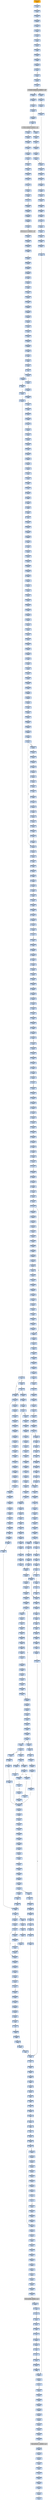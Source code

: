 strict digraph G {
	graph [bgcolor=transparent,
		name=G
	];
	node [color=lightsteelblue,
		fillcolor=lightsteelblue,
		shape=rectangle,
		style=filled
	];
	"0x00423f86"	[label="0x00423f86
addl"];
	"0x00423f89"	[label="0x00423f89
ret"];
	"0x00423f86" -> "0x00423f89"	[color="#000000"];
	"0x00423a11"	[label="0x00423a11
shrl"];
	"0x00423a14"	[label="0x00423a14
xorl"];
	"0x00423a11" -> "0x00423a14"	[color="#000000"];
	"0x004232f0"	[label="0x004232f0
popl"];
	"0x004232f1"	[label="0x004232f1
jne"];
	"0x004232f0" -> "0x004232f1"	[color="#000000"];
	"0x00423a20"	[label="0x00423a20
jae"];
	"0x00423a22"	[label="0x00423a22
cmpl"];
	"0x00423a20" -> "0x00423a22"	[color="#000000",
		label=F];
	"0x00423a2c"	[label="0x00423a2c
cmpl"];
	"0x00423a20" -> "0x00423a2c"	[color="#000000",
		label=T];
	"0x00423efa"	[label="0x00423efa
jae"];
	"0x00423efc"	[label="0x00423efc
movl"];
	"0x00423efa" -> "0x00423efc"	[color="#000000",
		label=F];
	"0x00423f16"	[label="0x00423f16
movl"];
	"0x00423efa" -> "0x00423f16"	[color="#000000",
		label=T];
	"0x004237a5"	[label="0x004237a5
movl"];
	"0x004237a7"	[label="0x004237a7
pushl"];
	"0x004237a5" -> "0x004237a7"	[color="#000000"];
	"0x004230eb"	[label="0x004230eb
addl"];
	"0x004230f1"	[label="0x004230f1
pushl"];
	"0x004230eb" -> "0x004230f1"	[color="#000000"];
	"0x00423845"	[label="0x00423845
movl"];
	"0x0042384b"	[label="0x0042384b
xorl"];
	"0x00423845" -> "0x0042384b"	[color="#000000"];
	"0x00423afe"	[label="0x00423afe
popl"];
	"0x00423aff"	[label="0x00423aff
ret"];
	"0x00423afe" -> "0x00423aff"	[color="#000000"];
	"0x00423b14"	[label="0x00423b14
movl"];
	"0x00423b1b"	[label="0x00423b1b
movl"];
	"0x00423b14" -> "0x00423b1b"	[color="#000000"];
	"0x00423ceb"	[label="0x00423ceb
addl"];
	"0x00423cf1"	[label="0x00423cf1
ret"];
	"0x00423ceb" -> "0x00423cf1"	[color="#000000"];
	"0x00423cf2"	[label="0x00423cf2
call"];
	"0x00423cf8"	[label="0x00423cf8
popl"];
	"0x00423cf2" -> "0x00423cf8"	[color="#000000"];
	"0x00423f7a"	[label="0x00423f7a
movl"];
	"0x00423f7e"	[label="0x00423f7e
movl"];
	"0x00423f7a" -> "0x00423f7e"	[color="#000000"];
	"0x00423a95"	[label="0x00423a95
pushl"];
	"0x00423a96"	[label="0x00423a96
call"];
	"0x00423a95" -> "0x00423a96"	[color="#000000"];
	"0x00423b6e"	[label="0x00423b6e
leal"];
	"0x00423b71"	[label="0x00423b71
pushl"];
	"0x00423b6e" -> "0x00423b71"	[color="#000000"];
	"0x004239a3"	[label="0x004239a3
popl"];
	"0x004239a4"	[label="0x004239a4
movb"];
	"0x004239a3" -> "0x004239a4"	[color="#000000"];
	"0x00423ce3"	[label="0x00423ce3
repz"];
	"0x00423ce5"	[label="0x00423ce5
popl"];
	"0x00423ce3" -> "0x00423ce5"	[color="#000000"];
	"0x0042304f"	[label="0x0042304f
call"];
	GETPROCADDRESS_KERNEL32_DLL	[color=lightgrey,
		fillcolor=lightgrey,
		label="GETPROCADDRESS_KERNEL32_DLL
GETPROCADDRESS-KERNEL32-DLL"];
	"0x0042304f" -> GETPROCADDRESS_KERNEL32_DLL	[color="#000000"];
	"0x00423af8"	[label="0x00423af8
popl"];
	"0x00423af9"	[label="0x00423af9
addl"];
	"0x00423af8" -> "0x00423af9"	[color="#000000"];
	"0x00423108"	[label="0x00423108
incb"];
	"0x0042310e"	[label="0x0042310e
pushl"];
	"0x00423108" -> "0x0042310e"	[color="#000000"];
	"0x00423d36"	[label="0x00423d36
movb"];
	"0x00423d38"	[label="0x00423d38
movl"];
	"0x00423d36" -> "0x00423d38"	[color="#000000"];
	"0x00423a77"	[label="0x00423a77
movl"];
	"0x00423a7d"	[label="0x00423a7d
popl"];
	"0x00423a77" -> "0x00423a7d"	[color="#000000"];
	"0x00423029"	[label="0x00423029
movl"];
	"0x0042302f"	[label="0x0042302f
jne"];
	"0x00423029" -> "0x0042302f"	[color="#000000"];
	"0x00423ab9"	[label="0x00423ab9
leal"];
	"0x00423abc"	[label="0x00423abc
pushl"];
	"0x00423ab9" -> "0x00423abc"	[color="#000000"];
	"0x00423900"	[label="0x00423900
movl"];
	"0x00423904"	[label="0x00423904
shll"];
	"0x00423900" -> "0x00423904"	[color="#000000"];
	"0x00423911"	[label="0x00423911
movl"];
	"0x00423915"	[label="0x00423915
andl"];
	"0x00423911" -> "0x00423915"	[color="#000000"];
	"0x00423b0c"	[label="0x00423b0c
pushl"];
	"0x00423b0d"	[label="0x00423b0d
movl"];
	"0x00423b0c" -> "0x00423b0d"	[color="#000000"];
	"0x00423bc3"	[label="0x00423bc3
xorl"];
	"0x00423bc5"	[label="0x00423bc5
movl"];
	"0x00423bc3" -> "0x00423bc5"	[color="#000000"];
	"0x00423ead"	[label="0x00423ead
incl"];
	"0x00423eae"	[label="0x00423eae
movb"];
	"0x00423ead" -> "0x00423eae"	[color="#000000"];
	"0x004236f0"	[label="0x004236f0
call"];
	"0x00423b02"	[label="0x00423b02
movl"];
	"0x004236f0" -> "0x00423b02"	[color="#000000"];
	"0x0042387e"	[label="0x0042387e
movl"];
	"0x00423882"	[label="0x00423882
movl"];
	"0x0042387e" -> "0x00423882"	[color="#000000"];
	"0x00423153"	[label="0x00423153
popl"];
	"0x00423154"	[label="0x00423154
popl"];
	"0x00423153" -> "0x00423154"	[color="#000000"];
	"0x0042383f"	[label="0x0042383f
pushl"];
	"0x00423840"	[label="0x00423840
movl"];
	"0x0042383f" -> "0x00423840"	[color="#000000"];
	"0x004230fa"	[label="0x004230fa
pushl"];
	"0x004230fb"	[label="0x004230fb
pushl"];
	"0x004230fa" -> "0x004230fb"	[color="#000000"];
	"0x00423ac2"	[label="0x00423ac2
call"];
	"0x0042380f"	[label="0x0042380f
movl"];
	"0x00423ac2" -> "0x0042380f"	[color="#000000"];
	"0x00423e8a"	[label="0x00423e8a
leal"];
	"0x00423e90"	[label="0x00423e90
call"];
	"0x00423e8a" -> "0x00423e90"	[color="#000000"];
	"0x004239c2"	[label="0x004239c2
incl"];
	"0x004239c3"	[label="0x004239c3
movb"];
	"0x004239c2" -> "0x004239c3"	[color="#000000"];
	"0x00423172"	[label="0x00423172
repz"];
	"0x00423174"	[label="0x00423174
movl"];
	"0x00423172" -> "0x00423174"	[color="#000000"];
	"0x004239a2"	[label="0x004239a2
popl"];
	"0x004239a2" -> "0x004239a3"	[color="#000000"];
	"0x004239b2"	[label="0x004239b2
pushl"];
	"0x004239b3"	[label="0x004239b3
movl"];
	"0x004239b2" -> "0x004239b3"	[color="#000000"];
	"0x004236c8"	[label="0x004236c8
movl"];
	"0x004236cc"	[label="0x004236cc
subl"];
	"0x004236c8" -> "0x004236cc"	[color="#000000"];
	"0x00423a8b"	[label="0x00423a8b
xorl"];
	"0x00423a8d"	[label="0x00423a8d
leal"];
	"0x00423a8b" -> "0x00423a8d"	[color="#000000"];
	"0x004238c9"	[label="0x004238c9
cmpl"];
	"0x004238cc"	[label="0x004238cc
movl"];
	"0x004238c9" -> "0x004238cc"	[color="#000000"];
	"0x00423b59"	[label="0x00423b59
stosb"];
	"0x00423b5a"	[label="0x00423b5a
call"];
	"0x00423b59" -> "0x00423b5a"	[color="#000000"];
	"0x00423ea2"	[label="0x00423ea2
movl"];
	"0x00423ea5"	[label="0x00423ea5
movl"];
	"0x00423ea2" -> "0x00423ea5"	[color="#000000"];
	"0x0042392e"	[label="0x0042392e
cmpl"];
	"0x00423931"	[label="0x00423931
movl"];
	"0x0042392e" -> "0x00423931"	[color="#000000"];
	"0x00423a7e"	[label="0x00423a7e
popl"];
	"0x00423a7f"	[label="0x00423a7f
movl"];
	"0x00423a7e" -> "0x00423a7f"	[color="#000000"];
	"0x00423a07"	[label="0x00423a07
jae"];
	"0x00423a09"	[label="0x00423a09
movl"];
	"0x00423a07" -> "0x00423a09"	[color="#000000",
		label=F];
	"0x00423a1d"	[label="0x00423a1d
cmpl"];
	"0x00423a07" -> "0x00423a1d"	[color="#000000",
		label=T];
	"0x00423862"	[label="0x00423862
jbe"];
	"0x00423864"	[label="0x00423864
xorl"];
	"0x00423862" -> "0x00423864"	[color="#000000",
		label=F];
	"0x00423d3a"	[label="0x00423d3a
incl"];
	"0x00423d38" -> "0x00423d3a"	[color="#000000"];
	"0x004238d8"	[label="0x004238d8
movl"];
	"0x004238dc"	[label="0x004238dc
movl"];
	"0x004238d8" -> "0x004238dc"	[color="#000000"];
	"0x00423cff"	[label="0x00423cff
ret"];
	"0x00423a9b"	[label="0x00423a9b
movb"];
	"0x00423cff" -> "0x00423a9b"	[color="#000000"];
	"0x00423e18"	[label="0x00423e18
movb"];
	"0x00423cff" -> "0x00423e18"	[color="#000000"];
	"0x00423ef5"	[label="0x00423ef5
addl"];
	"0x00423ef7"	[label="0x00423ef7
cmpl"];
	"0x00423ef5" -> "0x00423ef7"	[color="#000000"];
	"0x00423ce6"	[label="0x00423ce6
popl"];
	"0x00423ce7"	[label="0x00423ce7
popl"];
	"0x00423ce6" -> "0x00423ce7"	[color="#000000"];
	"0x00423a16"	[label="0x00423a16
movb"];
	"0x00423a14" -> "0x00423a16"	[color="#000000"];
	"0x0042304e"	[label="0x0042304e
pushl"];
	"0x0042304e" -> "0x0042304f"	[color="#000000"];
	"0x004238ab"	[label="0x004238ab
addl"];
	"0x004238ad"	[label="0x004238ad
cmpl"];
	"0x004238ab" -> "0x004238ad"	[color="#000000"];
	"0x00423264"	[label="0x00423264
movl"];
	"0x00423269"	[label="0x00423269
movl"];
	"0x00423264" -> "0x00423269"	[color="#000000"];
	"0x00423aaf"	[label="0x00423aaf
incl"];
	"0x00423ab0"	[label="0x00423ab0
cmpl"];
	"0x00423aaf" -> "0x00423ab0"	[color="#000000"];
	"0x00423f57"	[label="0x00423f57
movl"];
	"0x00423f5b"	[label="0x00423f5b
addl"];
	"0x00423f57" -> "0x00423f5b"	[color="#000000"];
	"0x00423935"	[label="0x00423935
movl"];
	"0x00423931" -> "0x00423935"	[color="#000000"];
	"0x00423f70"	[label="0x00423f70
cmpl"];
	"0x00423f74"	[label="0x00423f74
jb"];
	"0x00423f70" -> "0x00423f74"	[color="#000000"];
	"0x00423a7d" -> "0x00423a7e"	[color="#000000"];
	"0x00423a4e"	[label="0x00423a4e
jmp"];
	"0x00423a58"	[label="0x00423a58
movl"];
	"0x00423a4e" -> "0x00423a58"	[color="#000000"];
	"0x0042398b"	[label="0x0042398b
movl"];
	"0x0042398f"	[label="0x0042398f
leal"];
	"0x0042398b" -> "0x0042398f"	[color="#000000"];
	"0x00423e9c"	[label="0x00423e9c
cmpl"];
	"0x00423ea0"	[label="0x00423ea0
jb"];
	"0x00423e9c" -> "0x00423ea0"	[color="#000000"];
	"0x00423249"	[label="0x00423249
movl"];
	"0x0042324f"	[label="0x0042324f
orl"];
	"0x00423249" -> "0x0042324f"	[color="#000000"];
	"0x00423292"	[label="0x00423292
movl"];
	"0x00423298"	[label="0x00423298
movl"];
	"0x00423292" -> "0x00423298"	[color="#000000"];
	"0x0042388e"	[label="0x0042388e
movl"];
	"0x00423892"	[label="0x00423892
movl"];
	"0x0042388e" -> "0x00423892"	[color="#000000"];
	"0x00423001"	[color=lightgrey,
		fillcolor=orange,
		label="0x00423001
pusha"];
	"0x00423002"	[label="0x00423002
call"];
	"0x00423001" -> "0x00423002"	[color="#000000"];
	"0x004237d9"	[label="0x004237d9
addl"];
	"0x004237db"	[label="0x004237db
movl"];
	"0x004237d9" -> "0x004237db"	[color="#000000"];
	"0x004231c8"	[label="0x004231c8
je"];
	"0x00423243"	[label="0x00423243
movl"];
	"0x004231c8" -> "0x00423243"	[color="#000000",
		label=T];
	"0x00423aa8"	[label="0x00423aa8
addl"];
	"0x00423aab"	[label="0x00423aab
shll"];
	"0x00423aa8" -> "0x00423aab"	[color="#000000"];
	"0x00423f25"	[label="0x00423f25
movl"];
	"0x00423f2b"	[label="0x00423f2b
movl"];
	"0x00423f25" -> "0x00423f2b"	[color="#000000"];
	"0x004238bd"	[label="0x004238bd
movl"];
	"0x004238c1"	[label="0x004238c1
movl"];
	"0x004238bd" -> "0x004238c1"	[color="#000000"];
	"0x00423ba8"	[label="0x00423ba8
leal"];
	"0x00423bac"	[label="0x00423bac
pushl"];
	"0x00423ba8" -> "0x00423bac"	[color="#000000"];
	"0x00423a6e"	[label="0x00423a6e
popl"];
	"0x00423a6f"	[label="0x00423a6f
shrl"];
	"0x00423a6e" -> "0x00423a6f"	[color="#000000"];
	"0x0042384d"	[label="0x0042384d
leal"];
	"0x00423851"	[label="0x00423851
xorl"];
	"0x0042384d" -> "0x00423851"	[color="#000000"];
	"0x00423058"	[label="0x00423058
scasb"];
	"0x00423059"	[label="0x00423059
jne"];
	"0x00423058" -> "0x00423059"	[color="#000000"];
	"0x00423879"	[label="0x00423879
movl"];
	"0x00423879" -> "0x0042387e"	[color="#000000"];
	"0x00423cb2"	[label="0x00423cb2
movb"];
	"0x00423cb9"	[label="0x00423cb9
xorl"];
	"0x00423cb2" -> "0x00423cb9"	[color="#000000"];
	"0x00423b4f"	[label="0x00423b4f
movl"];
	"0x00423b55"	[label="0x00423b55
repz"];
	"0x00423b4f" -> "0x00423b55"	[color="#000000"];
	"0x00423806"	[label="0x00423806
popl"];
	"0x00423807"	[label="0x00423807
movl"];
	"0x00423806" -> "0x00423807"	[color="#000000"];
	"0x0042303b"	[label="0x0042303b
pushl"];
	"0x0042303c"	[label="0x0042303c
call"];
	"0x0042303b" -> "0x0042303c"	[color="#000000"];
	"0x00423a82"	[label="0x00423a82
popl"];
	"0x00423a83"	[label="0x00423a83
ret"];
	"0x00423a82" -> "0x00423a83"	[color="#000000"];
	"0x004239b1"	[label="0x004239b1
pushl"];
	"0x004239b1" -> "0x004239b2"	[color="#000000"];
	"0x00423f1c"	[label="0x00423f1c
movl"];
	"0x00423f22"	[label="0x00423f22
leal"];
	"0x00423f1c" -> "0x00423f22"	[color="#000000"];
	"0x00423b0f"	[label="0x00423b0f
leal"];
	"0x00423b12"	[label="0x00423b12
movl"];
	"0x00423b0f" -> "0x00423b12"	[color="#000000"];
	"0x00423831"	[label="0x00423831
ret"];
	"0x00423af1"	[label="0x00423af1
movl"];
	"0x00423831" -> "0x00423af1"	[color="#000000"];
	"0x00423406"	[label="0x00423406
addl"];
	"0x0042340c"	[label="0x0042340c
popl"];
	"0x00423406" -> "0x0042340c"	[color="#000000"];
	"0x00423e1f"	[label="0x00423e1f
popl"];
	"0x00423e20"	[label="0x00423e20
testb"];
	"0x00423e1f" -> "0x00423e20"	[color="#000000"];
	"0x004230fc"	[label="0x004230fc
call"];
	"0x004230fc" -> "0x004236c8"	[color="#000000"];
	"0x00423179"	[label="0x00423179
repz"];
	"0x0042317b"	[label="0x0042317b
popl"];
	"0x00423179" -> "0x0042317b"	[color="#000000"];
	"0x004239f4"	[label="0x004239f4
movl"];
	"0x004239f9"	[label="0x004239f9
subl"];
	"0x004239f4" -> "0x004239f9"	[color="#000000"];
	"0x00423bc7"	[label="0x00423bc7
call"];
	"0x00423bc5" -> "0x00423bc7"	[color="#000000"];
	"0x0042383d"	[label="0x0042383d
movl"];
	"0x0042383d" -> "0x0042383f"	[color="#000000"];
	"0x00423966"	[label="0x00423966
movl"];
	"0x0042396d"	[label="0x0042396d
movb"];
	"0x00423966" -> "0x0042396d"	[color="#000000"];
	"0x00423181"	[label="0x00423181
pushl"];
	"0x00423183"	[label="0x00423183
pushl"];
	"0x00423181" -> "0x00423183"	[color="#000000"];
	"0x00423869"	[label="0x00423869
movl"];
	"0x0042386d"	[label="0x0042386d
leal"];
	"0x00423869" -> "0x0042386d"	[color="#000000"];
	"0x0042385e"	[label="0x0042385e
movl"];
	"0x0042385e" -> "0x00423862"	[color="#000000"];
	"0x00423cea"	[label="0x00423cea
popl"];
	"0x00423cea" -> "0x00423ceb"	[color="#000000"];
	"0x00423abd"	[label="0x00423abd
pushl"];
	"0x00423abc" -> "0x00423abd"	[color="#000000"];
	"0x00423ec4"	[label="0x00423ec4
orl"];
	"0x00423ec6"	[label="0x00423ec6
movl"];
	"0x00423ec4" -> "0x00423ec6"	[color="#000000"];
	"0x00423415"	[label="0x00423415
popa"];
	"0x00423416"	[label="0x00423416
jne"];
	"0x00423415" -> "0x00423416"	[color="#000000"];
	"0x00423804"	[label="0x00423804
addl"];
	"0x00423804" -> "0x00423806"	[color="#000000"];
	"0x004237ae"	[label="0x004237ae
cmpl"];
	"0x004237b1"	[label="0x004237b1
jb"];
	"0x004237ae" -> "0x004237b1"	[color="#000000"];
	"0x00423aad"	[label="0x00423aad
addl"];
	"0x00423aad" -> "0x00423aaf"	[color="#000000"];
	"0x004230e9"	[label="0x004230e9
movl"];
	"0x004230e9" -> "0x004230eb"	[color="#000000"];
	"0x0042388c"	[label="0x0042388c
xorl"];
	"0x0042388c" -> "0x0042388e"	[color="#000000"];
	"0x004237b4"	[label="0x004237b4
movl"];
	"0x004237b9"	[label="0x004237b9
movl"];
	"0x004237b4" -> "0x004237b9"	[color="#000000"];
	"0x00423a49"	[label="0x00423a49
movl"];
	"0x00423a49" -> "0x00423a4e"	[color="#000000"];
	"0x004237a4"	[label="0x004237a4
pushl"];
	"0x004237a4" -> "0x004237a5"	[color="#000000"];
	"0x00423875"	[label="0x00423875
movl"];
	"0x00423877"	[label="0x00423877
jb"];
	"0x00423875" -> "0x00423877"	[color="#000000"];
	"0x004239c0"	[label="0x004239c0
movb"];
	"0x004239c0" -> "0x004239c2"	[color="#000000"];
	"0x00423ea8"	[label="0x00423ea8
shll"];
	"0x00423ea5" -> "0x00423ea8"	[color="#000000"];
	"0x0042310f"	[label="0x0042310f
pushl"];
	"0x00423110"	[label="0x00423110
pushl"];
	"0x0042310f" -> "0x00423110"	[color="#000000"];
	"0x004231ae"	[label="0x004231ae
orl"];
	"0x004231b0"	[label="0x004231b0
je"];
	"0x004231ae" -> "0x004231b0"	[color="#000000"];
	"0x00423015"	[label="0x00423015
movl"];
	"0x0042301a"	[label="0x0042301a
addl"];
	"0x00423015" -> "0x0042301a"	[color="#000000"];
	"0x004238a5"	[label="0x004238a5
movl"];
	"0x004238a9"	[label="0x004238a9
shll"];
	"0x004238a5" -> "0x004238a9"	[color="#000000"];
	"0x00423974"	[label="0x00423974
movl"];
	"0x0042397a"	[label="0x0042397a
andl"];
	"0x00423974" -> "0x0042397a"	[color="#000000"];
	"0x0042310e" -> "0x0042310f"	[color="#000000"];
	"0x00423b69"	[label="0x00423b69
pushl"];
	"0x00423b6a"	[label="0x00423b6a
movl"];
	"0x00423b69" -> "0x00423b6a"	[color="#000000"];
	"0x00423048"	[label="0x00423048
movl"];
	"0x0042304a"	[label="0x0042304a
leal"];
	"0x00423048" -> "0x0042304a"	[color="#000000"];
	"0x00423163"	[label="0x00423163
addl"];
	"0x00423169"	[label="0x00423169
movl"];
	"0x00423163" -> "0x00423169"	[color="#000000"];
	"0x004238c4"	[label="0x004238c4
movl"];
	"0x004238c1" -> "0x004238c4"	[color="#000000"];
	"0x00423e46"	[label="0x00423e46
movl"];
	"0x00423e49"	[label="0x00423e49
movl"];
	"0x00423e46" -> "0x00423e49"	[color="#000000"];
	"0x004237b3"	[label="0x004237b3
pushl"];
	"0x004237b1" -> "0x004237b3"	[color="#000000",
		label=F];
	"0x004237e8"	[label="0x004237e8
movl"];
	"0x004237b1" -> "0x004237e8"	[color="#000000",
		label=T];
	"0x004239b6"	[label="0x004239b6
movl"];
	"0x004239b8"	[label="0x004239b8
cmpl"];
	"0x004239b6" -> "0x004239b8"	[color="#000000"];
	"0x00423a71"	[label="0x00423a71
movl"];
	"0x00423a75"	[label="0x00423a75
addl"];
	"0x00423a71" -> "0x00423a75"	[color="#000000"];
	"0x00423bb4"	[label="0x00423bb4
testb"];
	"0x00423bb6"	[label="0x00423bb6
jne"];
	"0x00423bb4" -> "0x00423bb6"	[color="#000000"];
	"0x00423420"	[label="0x00423420
pushl"];
	"0x00423425"	[label="0x00423425
ret"];
	"0x00423420" -> "0x00423425"	[color="#000000"];
	"0x004237bb"	[label="0x004237bb
movb"];
	"0x004237b9" -> "0x004237bb"	[color="#000000"];
	"0x004237b3" -> "0x004237b4"	[color="#000000"];
	"0x004230f7"	[label="0x004230f7
pushl"];
	"0x004230f7" -> "0x004230fa"	[color="#000000"];
	"0x00423093"	[label="0x00423093
orl"];
	"0x00423095"	[label="0x00423095
je"];
	"0x00423093" -> "0x00423095"	[color="#000000"];
	"0x004239b5"	[label="0x004239b5
pushl"];
	"0x004239b3" -> "0x004239b5"	[color="#000000"];
	"0x00423a6f" -> "0x00423a71"	[color="#000000"];
	"0x00423a65"	[label="0x00423a65
movl"];
	"0x00423a6a"	[label="0x00423a6a
subl"];
	"0x00423a65" -> "0x00423a6a"	[color="#000000"];
	"0x00423e50"	[label="0x00423e50
andl"];
	"0x00423e55"	[label="0x00423e55
addl"];
	"0x00423e50" -> "0x00423e55"	[color="#000000"];
	"0x00423eb2"	[label="0x00423eb2
movl"];
	"0x00423eb5"	[label="0x00423eb5
movl"];
	"0x00423eb2" -> "0x00423eb5"	[color="#000000"];
	"0x00423e41"	[label="0x00423e41
incl"];
	"0x00423e42"	[label="0x00423e42
movb"];
	"0x00423e41" -> "0x00423e42"	[color="#000000"];
	"0x00423a2f"	[label="0x00423a2f
jae"];
	"0x00423a38"	[label="0x00423a38
cmpl"];
	"0x00423a2f" -> "0x00423a38"	[color="#000000",
		label=T];
	"0x00423a31"	[label="0x00423a31
movl"];
	"0x00423a2f" -> "0x00423a31"	[color="#000000",
		label=F];
	"0x00423b76"	[label="0x00423b76
call"];
	"0x00423b76" -> "0x004237a4"	[color="#000000"];
	"0x00423f03"	[label="0x00423f03
testl"];
	"0x00423efc" -> "0x00423f03"	[color="#000000"];
	"0x00423365"	[label="0x00423365
movl"];
	"0x00423367"	[label="0x00423367
addl"];
	"0x00423365" -> "0x00423367"	[color="#000000"];
	"0x00423e74"	[label="0x00423e74
addl"];
	"0x00423e76"	[label="0x00423e76
shrl"];
	"0x00423e74" -> "0x00423e76"	[color="#000000"];
	"0x00423a6c"	[label="0x00423a6c
subl"];
	"0x00423a6a" -> "0x00423a6c"	[color="#000000"];
	"0x00423f5d"	[label="0x00423f5d
movl"];
	"0x00423f5b" -> "0x00423f5d"	[color="#000000"];
	"0x00423398"	[label="0x00423398
pushl"];
	"0x0042339a"	[label="0x0042339a
pushl"];
	"0x00423398" -> "0x0042339a"	[color="#000000"];
	"0x00423392"	[label="0x00423392
addl"];
	"0x00423394"	[label="0x00423394
pushl"];
	"0x00423392" -> "0x00423394"	[color="#000000"];
	"0x00423373"	[label="0x00423373
movl"];
	"0x00423375"	[label="0x00423375
movl"];
	"0x00423373" -> "0x00423375"	[color="#000000"];
	"0x004239e9"	[label="0x004239e9
cmpl"];
	"0x004239ec"	[label="0x004239ec
jae"];
	"0x004239e9" -> "0x004239ec"	[color="#000000"];
	"0x0042317c"	[label="0x0042317c
pushl"];
	"0x0042317b" -> "0x0042317c"	[color="#000000"];
	"0x00423871"	[label="0x00423871
incl"];
	"0x0042386d" -> "0x00423871"	[color="#000000"];
	"0x00423cc9"	[label="0x00423cc9
jb"];
	"0x00423ccb"	[label="0x00423ccb
jmp"];
	"0x00423cc9" -> "0x00423ccb"	[color="#000000",
		label=F];
	"0x00423ed1"	[label="0x00423ed1
jae"];
	"0x00423ed3"	[label="0x00423ed3
movl"];
	"0x00423ed1" -> "0x00423ed3"	[color="#000000",
		label=F];
	"0x0042308d"	[label="0x0042308d
movl"];
	"0x0042308d" -> "0x00423093"	[color="#000000"];
	"0x00423a75" -> "0x00423a77"	[color="#000000"];
	"0x00423cc5"	[label="0x00423cc5
incl"];
	"0x00423cc6"	[label="0x00423cc6
cmpl"];
	"0x00423cc5" -> "0x00423cc6"	[color="#000000"];
	"0x0042393d"	[label="0x0042393d
jge"];
	"0x00423943"	[label="0x00423943
cmpl"];
	"0x0042393d" -> "0x00423943"	[color="#000000",
		label=F];
	"0x00423994"	[label="0x00423994
movl"];
	"0x00423996"	[label="0x00423996
movl"];
	"0x00423994" -> "0x00423996"	[color="#000000"];
	"0x00423f05"	[label="0x00423f05
je"];
	"0x00423f07"	[label="0x00423f07
movl"];
	"0x00423f05" -> "0x00423f07"	[color="#000000",
		label=F];
	"0x00423f37"	[label="0x00423f37
movl"];
	"0x00423f05" -> "0x00423f37"	[color="#000000",
		label=T];
	"0x004232b9"	[label="0x004232b9
movl"];
	"0x004232bb"	[label="0x004232bb
movl"];
	"0x004232b9" -> "0x004232bb"	[color="#000000"];
	"0x00423b6d"	[label="0x00423b6d
pushl"];
	"0x00423b6d" -> "0x00423b6e"	[color="#000000"];
	"0x00423962"	[label="0x00423962
testl"];
	"0x00423964"	[label="0x00423964
jbe"];
	"0x00423962" -> "0x00423964"	[color="#000000"];
	"0x004237f4"	[label="0x004237f4
shrl"];
	"0x004237f6"	[label="0x004237f6
movl"];
	"0x004237f4" -> "0x004237f6"	[color="#000000"];
	"0x0042389a"	[label="0x0042389a
movl"];
	"0x00423892" -> "0x0042389a"	[color="#000000"];
	"0x00423939"	[label="0x00423939
movl"];
	"0x00423939" -> "0x0042393d"	[color="#000000"];
	"0x00423e29"	[label="0x00423e29
jb"];
	"0x00423e29" -> "0x00423e9c"	[color="#000000",
		label=T];
	"0x00423e2b"	[label="0x00423e2b
movl"];
	"0x00423e29" -> "0x00423e2b"	[color="#000000",
		label=F];
	"0x00423cf9"	[label="0x00423cf9
subl"];
	"0x00423cf9" -> "0x00423cff"	[color="#000000"];
	"0x004239fb"	[label="0x004239fb
shrl"];
	"0x004239f9" -> "0x004239fb"	[color="#000000"];
	"0x0042390d"	[label="0x0042390d
repz"];
	"0x0042390f"	[label="0x0042390f
movl"];
	"0x0042390d" -> "0x0042390f"	[color="#000000"];
	"0x00423e22"	[label="0x00423e22
movl"];
	"0x00423e20" -> "0x00423e22"	[color="#000000"];
	"0x00423e3c"	[label="0x00423e3c
shll"];
	"0x00423e3f"	[label="0x00423e3f
movb"];
	"0x00423e3c" -> "0x00423e3f"	[color="#000000"];
	"0x00423ce8"	[label="0x00423ce8
movb"];
	"0x00423ce7" -> "0x00423ce8"	[color="#000000"];
	"0x00423b57"	[label="0x00423b57
movl"];
	"0x00423b57" -> "0x00423b59"	[color="#000000"];
	"0x00423eab"	[label="0x00423eab
movb"];
	"0x00423ea8" -> "0x00423eab"	[color="#000000"];
	"0x00423718"	[label="0x00423718
testb"];
	"0x00423f89" -> "0x00423718"	[color="#000000"];
	"0x00423396"	[label="0x00423396
pushl"];
	"0x00423397"	[label="0x00423397
pushl"];
	"0x00423396" -> "0x00423397"	[color="#000000"];
	"0x00423949"	[label="0x00423949
je"];
	"0x0042395a"	[label="0x0042395a
movl"];
	"0x00423949" -> "0x0042395a"	[color="#000000",
		label=T];
	"0x00423eae" -> "0x00423eb2"	[color="#000000"];
	"0x004231c0"	[label="0x004231c0
movl"];
	"0x004231c6"	[label="0x004231c6
subl"];
	"0x004231c0" -> "0x004231c6"	[color="#000000"];
	"0x00423f0d"	[label="0x00423f0d
movl"];
	"0x00423f07" -> "0x00423f0d"	[color="#000000"];
	"0x00423e3f" -> "0x00423e41"	[color="#000000"];
	"0x00423e2e"	[label="0x00423e2e
leal"];
	"0x00423e2b" -> "0x00423e2e"	[color="#000000"];
	"0x00423101"	[label="0x00423101
movb"];
	"0x00423103"	[label="0x00423103
cmpb"];
	"0x00423101" -> "0x00423103"	[color="#000000"];
	"0x00423b24"	[label="0x00423b24
movl"];
	"0x00423b2a"	[label="0x00423b2a
movl"];
	"0x00423b24" -> "0x00423b2a"	[color="#000000"];
	"0x00423f31"	[label="0x00423f31
movl"];
	"0x00423f2b" -> "0x00423f31"	[color="#000000"];
	"0x00423e58"	[label="0x00423e58
orl"];
	"0x00423e5a"	[label="0x00423e5a
movl"];
	"0x00423e58" -> "0x00423e5a"	[color="#000000"];
	"0x004237cb"	[label="0x004237cb
shll"];
	"0x004237ce"	[label="0x004237ce
andl"];
	"0x004237cb" -> "0x004237ce"	[color="#000000"];
	"0x0042336e"	[label="0x0042336e
jmp"];
	"0x004232a2"	[label="0x004232a2
movl"];
	"0x0042336e" -> "0x004232a2"	[color="#000000"];
	"0x004239ee"	[label="0x004239ee
movl"];
	"0x004239ec" -> "0x004239ee"	[color="#000000",
		label=F];
	"0x00423866"	[label="0x00423866
movb"];
	"0x00423864" -> "0x00423866"	[color="#000000"];
	"0x00423a5d"	[label="0x00423a5d
addl"];
	"0x00423a5f"	[label="0x00423a5f
movl"];
	"0x00423a5d" -> "0x00423a5f"	[color="#000000"];
	"0x00423e4c"	[label="0x00423e4c
movl"];
	"0x00423e4c" -> "0x00423e50"	[color="#000000"];
	"0x00423f4b"	[label="0x00423f4b
incl"];
	"0x00423f4c"	[label="0x00423f4c
movb"];
	"0x00423f4b" -> "0x00423f4c"	[color="#000000"];
	"0x004239a1"	[label="0x004239a1
popl"];
	"0x004239a1" -> "0x004239a2"	[color="#000000"];
	"0x0042304d"	[label="0x0042304d
pushl"];
	"0x0042304a" -> "0x0042304d"	[color="#000000"];
	"0x00423ebc"	[label="0x00423ebc
andl"];
	"0x00423ec1"	[label="0x00423ec1
addl"];
	"0x00423ebc" -> "0x00423ec1"	[color="#000000"];
	"0x00423251"	[label="0x00423251
je"];
	"0x00423251" -> "0x00423264"	[color="#000000",
		label=T];
	"0x0042399f"	[label="0x0042399f
jb"];
	"0x0042399f" -> "0x004239a1"	[color="#000000",
		label=F];
	"0x004230f1" -> "0x004230f7"	[color="#000000"];
	"0x00423802"	[label="0x00423802
shrl"];
	"0x00423802" -> "0x00423804"	[color="#000000"];
	"0x00423eb8"	[label="0x00423eb8
movl"];
	"0x00423eb5" -> "0x00423eb8"	[color="#000000"];
	"0x0042383a"	[label="0x0042383a
pushl"];
	"0x0042383b"	[label="0x0042383b
pushl"];
	"0x0042383a" -> "0x0042383b"	[color="#000000"];
	"0x0042371a"	[label="0x0042371a
jne"];
	"0x00423718" -> "0x0042371a"	[color="#000000"];
	"0x00423e24"	[label="0x00423e24
je"];
	"0x00423e22" -> "0x00423e24"	[color="#000000"];
	"0x004231c6" -> "0x004231c8"	[color="#000000"];
	"0x00423e5c"	[label="0x00423e5c
cmpl"];
	"0x00423e5a" -> "0x00423e5c"	[color="#000000"];
	"0x004237eb"	[label="0x004237eb
movl"];
	"0x004237ee"	[label="0x004237ee
movl"];
	"0x004237eb" -> "0x004237ee"	[color="#000000"];
	"0x004239e6"	[label="0x004239e6
movl"];
	"0x004239e6" -> "0x004239e9"	[color="#000000"];
	"0x0042324f" -> "0x00423251"	[color="#000000"];
	"0x00423416" -> "0x00423420"	[color="#000000",
		label=T];
	"0x00423a19"	[label="0x00423a19
movl"];
	"0x00423a16" -> "0x00423a19"	[color="#000000"];
	"0x004237f2"	[label="0x004237f2
subl"];
	"0x004237ee" -> "0x004237f2"	[color="#000000"];
	"0x00423726"	[label="0x00423726
movl"];
	"0x00423729"	[label="0x00423729
addl"];
	"0x00423726" -> "0x00423729"	[color="#000000"];
	"0x004237bd"	[label="0x004237bd
incl"];
	"0x004237be"	[label="0x004237be
movb"];
	"0x004237bd" -> "0x004237be"	[color="#000000"];
	"0x004236d2"	[label="0x004236d2
leal"];
	"0x004236cc" -> "0x004236d2"	[color="#000000"];
	"0x00423e6a"	[label="0x00423e6a
movl"];
	"0x00423e6d"	[label="0x00423e6d
movl"];
	"0x00423e6a" -> "0x00423e6d"	[color="#000000"];
	"0x0042311f"	[label="0x0042311f
orl"];
	"0x00423121"	[label="0x00423121
je"];
	"0x0042311f" -> "0x00423121"	[color="#000000"];
	"0x00423af9" -> "0x00423afe"	[color="#000000"];
	"0x00423b37"	[label="0x00423b37
movl"];
	"0x00423b3d"	[label="0x00423b3d
movl"];
	"0x00423b37" -> "0x00423b3d"	[color="#000000"];
	"0x004236ea"	[label="0x004236ea
pushl"];
	"0x004236eb"	[label="0x004236eb
pushl"];
	"0x004236ea" -> "0x004236eb"	[color="#000000"];
	"0x00423f82"	[label="0x00423f82
popl"];
	"0x00423f83"	[label="0x00423f83
movb"];
	"0x00423f82" -> "0x00423f83"	[color="#000000"];
	"0x00423aa2"	[label="0x00423aa2
popl"];
	"0x00423a9b" -> "0x00423aa2"	[color="#000000"];
	"0x00423b6c"	[label="0x00423b6c
pushl"];
	"0x00423b6a" -> "0x00423b6c"	[color="#000000"];
	"0x004239d0"	[label="0x004239d0
shll"];
	"0x004239d3"	[label="0x004239d3
andl"];
	"0x004239d0" -> "0x004239d3"	[color="#000000"];
	"0x0042326f"	[label="0x0042326f
addl"];
	"0x00423271"	[label="0x00423271
movl"];
	"0x0042326f" -> "0x00423271"	[color="#000000"];
	"0x00423f22" -> "0x00423f25"	[color="#000000"];
	"0x00423ea0" -> "0x00423ea2"	[color="#000000",
		label=F];
	"0x00423ea0" -> "0x00423ed3"	[color="#000000",
		label=T];
	"0x004236e3"	[label="0x004236e3
movl"];
	"0x004236e3" -> "0x004236ea"	[color="#000000"];
	"0x0042391e"	[label="0x0042391e
movl"];
	"0x00423922"	[label="0x00423922
movl"];
	"0x0042391e" -> "0x00423922"	[color="#000000"];
	"0x00423f41"	[label="0x00423f41
cmpl"];
	"0x00423f43"	[label="0x00423f43
movl"];
	"0x00423f41" -> "0x00423f43"	[color="#000000"];
	"0x004237ad"	[label="0x004237ad
pushl"];
	"0x004237ad" -> "0x004237ae"	[color="#000000"];
	"0x004238f8"	[label="0x004238f8
movb"];
	"0x004238fa"	[label="0x004238fa
movl"];
	"0x004238f8" -> "0x004238fa"	[color="#000000"];
	"0x0042380c"	[label="0x0042380c
ret"];
	"0x00423b98"	[label="0x00423b98
movb"];
	"0x0042380c" -> "0x00423b98"	[color="#000000"];
	"0x00423bad"	[label="0x00423bad
movl"];
	"0x00423baf"	[label="0x00423baf
call"];
	"0x00423bad" -> "0x00423baf"	[color="#000000"];
	"0x00423b06"	[label="0x00423b06
movl"];
	"0x00423b02" -> "0x00423b06"	[color="#000000"];
	"0x00423042"	[label="0x00423042
movl"];
	"0x00423042" -> "0x00423048"	[color="#000000"];
	"0x00423b43"	[label="0x00423b43
movl"];
	"0x00423b49"	[label="0x00423b49
movl"];
	"0x00423b43" -> "0x00423b49"	[color="#000000"];
	"0x00423e62"	[label="0x00423e62
movl"];
	"0x00423e65"	[label="0x00423e65
jae"];
	"0x00423e62" -> "0x00423e65"	[color="#000000"];
	"0x0042338f"	[label="0x0042338f
movl"];
	"0x0042338f" -> "0x00423392"	[color="#000000"];
	"0x004236dc"	[label="0x004236dc
movl"];
	"0x004236dc" -> "0x004236e3"	[color="#000000"];
	"0x00423eb8" -> "0x00423ebc"	[color="#000000"];
	"0x00423e78"	[label="0x00423e78
movl"];
	"0x00423e76" -> "0x00423e78"	[color="#000000"];
	"0x004239be"	[label="0x004239be
movl"];
	"0x004239be" -> "0x004239c0"	[color="#000000"];
	"0x004237bb" -> "0x004237bd"	[color="#000000"];
	"0x00423918"	[label="0x00423918
repz"];
	"0x00423915" -> "0x00423918"	[color="#000000"];
	"0x0042383c"	[label="0x0042383c
pushl"];
	"0x0042383b" -> "0x0042383c"	[color="#000000"];
	"0x004238f4"	[label="0x004238f4
movb"];
	"0x004238f6"	[label="0x004238f6
movl"];
	"0x004238f4" -> "0x004238f6"	[color="#000000"];
	"0x00423289"	[label="0x00423289
jne"];
	"0x00423289" -> "0x00423292"	[color="#000000",
		label=T];
	"0x0042399c"	[label="0x0042399c
incl"];
	"0x0042399d"	[label="0x0042399d
cmpl"];
	"0x0042399c" -> "0x0042399d"	[color="#000000"];
	"0x0042317c" -> "0x00423181"	[color="#000000"];
	"0x00423d3b"	[label="0x00423d3b
incl"];
	"0x00423d3a" -> "0x00423d3b"	[color="#000000"];
	"0x00423112"	[label="0x00423112
movl"];
	"0x00423114"	[label="0x00423114
subl"];
	"0x00423112" -> "0x00423114"	[color="#000000"];
	"0x004230e8"	[label="0x004230e8
pushl"];
	"0x004230e8" -> "0x004230e9"	[color="#000000"];
	"0x00423926"	[label="0x00423926
addl"];
	"0x00423929"	[label="0x00423929
incl"];
	"0x00423926" -> "0x00423929"	[color="#000000"];
	"0x004239fd"	[label="0x004239fd
movl"];
	"0x00423a00"	[label="0x00423a00
andl"];
	"0x004239fd" -> "0x00423a00"	[color="#000000"];
	"0x004238f6" -> "0x004238f8"	[color="#000000"];
	"0x004232be"	[label="0x004232be
addl"];
	"0x004232bb" -> "0x004232be"	[color="#000000"];
	"0x004239b0"	[label="0x004239b0
pushl"];
	"0x004239b0" -> "0x004239b1"	[color="#000000"];
	"0x00423ecb"	[label="0x00423ecb
movl"];
	"0x00423ece"	[label="0x00423ece
movl"];
	"0x00423ecb" -> "0x00423ece"	[color="#000000"];
	"0x004237fb"	[label="0x004237fb
subl"];
	"0x004237f6" -> "0x004237fb"	[color="#000000"];
	"0x00423e67"	[label="0x00423e67
movl"];
	"0x00423e67" -> "0x00423e6a"	[color="#000000"];
	"0x0042391a"	[label="0x0042391a
movl"];
	"0x00423918" -> "0x0042391a"	[color="#000000"];
	"0x00423152"	[label="0x00423152
popl"];
	"0x00423152" -> "0x00423153"	[color="#000000"];
	"0x00423243" -> "0x00423249"	[color="#000000"];
	"0x0042316f"	[label="0x0042316f
sarl"];
	"0x0042316f" -> "0x00423172"	[color="#000000"];
	"0x00423970"	[label="0x00423970
testb"];
	"0x00423972"	[label="0x00423972
je"];
	"0x00423970" -> "0x00423972"	[color="#000000"];
	"0x00423a2a"	[label="0x00423a2a
jmp"];
	"0x00423a2a" -> "0x00423a58"	[color="#000000"];
	"0x004239de"	[label="0x004239de
addl"];
	"0x004239e1"	[label="0x004239e1
movl"];
	"0x004239de" -> "0x004239e1"	[color="#000000"];
	"0x00423ab5"	[label="0x00423ab5
movl"];
	"0x00423ab5" -> "0x00423ab9"	[color="#000000"];
	"0x00423f85"	[label="0x00423f85
popl"];
	"0x00423f85" -> "0x00423f86"	[color="#000000"];
	"0x00423922" -> "0x00423926"	[color="#000000"];
	"0x00423986"	[label="0x00423986
xorl"];
	"0x00423988"	[label="0x00423988
movb"];
	"0x00423986" -> "0x00423988"	[color="#000000"];
	"0x004232c0"	[label="0x004232c0
addl"];
	"0x004232c6"	[label="0x004232c6
testl"];
	"0x004232c0" -> "0x004232c6"	[color="#000000"];
	"0x0042384b" -> "0x0042384d"	[color="#000000"];
	"0x00423a93"	[label="0x00423a93
movl"];
	"0x00423a93" -> "0x00423a95"	[color="#000000"];
	"0x00423ee0"	[label="0x00423ee0
addl"];
	"0x00423ee2"	[label="0x00423ee2
shrl"];
	"0x00423ee0" -> "0x00423ee2"	[color="#000000"];
	"0x004237a8"	[label="0x004237a8
movl"];
	"0x004237a7" -> "0x004237a8"	[color="#000000"];
	"0x00423176"	[label="0x00423176
andl"];
	"0x00423174" -> "0x00423176"	[color="#000000"];
	"0x00423d3c"	[label="0x00423d3c
movl"];
	"0x00423d3e"	[label="0x00423d3e
movl"];
	"0x00423d3c" -> "0x00423d3e"	[color="#000000"];
	"0x004239e4"	[label="0x004239e4
movl"];
	"0x004239e4" -> "0x004239e6"	[color="#000000"];
	"0x004232ee"	[label="0x004232ee
testl"];
	"0x004232ee" -> "0x004232f0"	[color="#000000"];
	"0x00423378"	[label="0x00423378
movl"];
	"0x00423375" -> "0x00423378"	[color="#000000"];
	"0x004232a8"	[label="0x004232a8
movl"];
	"0x004232aa"	[label="0x004232aa
testl"];
	"0x004232a8" -> "0x004232aa"	[color="#000000"];
	"0x004230b2"	[label="0x004230b2
pushl"];
	"0x004230b7"	[label="0x004230b7
pushl"];
	"0x004230b2" -> "0x004230b7"	[color="#000000"];
	"0x00423f83" -> "0x00423f85"	[color="#000000"];
	"0x004238f2"	[label="0x004238f2
addl"];
	"0x004238f2" -> "0x004238f4"	[color="#000000"];
	"0x00423405"	[label="0x00423405
pushl"];
	"0x00423405" -> "0x00423406"	[color="#000000"];
	"0x00423a05"	[label="0x00423a05
cmpl"];
	"0x00423a00" -> "0x00423a05"	[color="#000000"];
	"0x004231a8"	[label="0x004231a8
movl"];
	"0x004231a8" -> "0x004231ae"	[color="#000000"];
	"0x00423f49"	[label="0x00423f49
subl"];
	"0x00423f49" -> "0x00423f4b"	[color="#000000"];
	"0x00423b12" -> "0x00423b14"	[color="#000000"];
	"0x00423a0f"	[label="0x00423a0f
movl"];
	"0x00423a09" -> "0x00423a0f"	[color="#000000"];
	"0x004232c8"	[label="0x004232c8
je"];
	"0x004232c6" -> "0x004232c8"	[color="#000000"];
	VIRTUALPROTECT_KERNEL32_DLL	[color=lightgrey,
		fillcolor=lightgrey,
		label="VIRTUALPROTECT_KERNEL32_DLL
VIRTUALPROTECT-KERNEL32-DLL"];
	"0x004233ff"	[label="0x004233ff
popl"];
	VIRTUALPROTECT_KERNEL32_DLL -> "0x004233ff"	[color="#000000"];
	"0x004238a1"	[label="0x004238a1
movl"];
	"0x004238a1" -> "0x004238a5"	[color="#000000"];
	"0x00423a87"	[label="0x00423a87
movl"];
	"0x00423a89"	[label="0x00423a89
xorl"];
	"0x00423a87" -> "0x00423a89"	[color="#000000"];
	"0x00423834"	[label="0x00423834
subl"];
	"0x00423834" -> "0x0042383a"	[color="#000000"];
	"0x00423877" -> "0x00423879"	[color="#000000",
		label=F];
	"0x00423a3b"	[label="0x00423a3b
jae"];
	"0x00423a38" -> "0x00423a3b"	[color="#000000"];
	"0x004237e3"	[label="0x004237e3
cmpl"];
	"0x004237e5"	[label="0x004237e5
jae"];
	"0x004237e3" -> "0x004237e5"	[color="#000000"];
	"0x00423bac" -> "0x00423bad"	[color="#000000"];
	"0x00423907"	[label="0x00423907
movw"];
	"0x0042390a"	[label="0x0042390a
shrl"];
	"0x00423907" -> "0x0042390a"	[color="#000000"];
	"0x00423f3e"	[label="0x00423f3e
leal"];
	"0x00423f3e" -> "0x00423f41"	[color="#000000"];
	"0x00423ccd"	[label="0x00423ccd
movb"];
	"0x00423cd4"	[label="0x00423cd4
movl"];
	"0x00423ccd" -> "0x00423cd4"	[color="#000000"];
	"0x0042392b"	[label="0x0042392b
addl"];
	"0x0042392b" -> "0x0042392e"	[color="#000000"];
	"0x0042372f"	[label="0x0042372f
ret"];
	"0x00423729" -> "0x0042372f"	[color="#000000"];
	"0x004232ac"	[label="0x004232ac
jne"];
	"0x004232aa" -> "0x004232ac"	[color="#000000"];
	"0x00423972" -> "0x00423974"	[color="#000000",
		label=F];
	"0x00423972" -> "0x00423996"	[color="#000000",
		label=T];
	"0x004232a2" -> "0x004232a8"	[color="#000000"];
	"0x00423f6c"	[label="0x00423f6c
testb"];
	"0x00423f6e"	[label="0x00423f6e
je"];
	"0x00423f6c" -> "0x00423f6e"	[color="#000000"];
	"0x004237fd"	[label="0x004237fd
andl"];
	"0x004237fb" -> "0x004237fd"	[color="#000000"];
	"0x00423f61"	[label="0x00423f61
movl"];
	"0x00423f5d" -> "0x00423f61"	[color="#000000"];
	"0x00423aab" -> "0x00423aad"	[color="#000000"];
	"0x00423f14"	[label="0x00423f14
jmp"];
	"0x00423f0d" -> "0x00423f14"	[color="#000000"];
	"0x0042337e"	[label="0x0042337e
movl"];
	"0x00423384"	[label="0x00423384
jmp"];
	"0x0042337e" -> "0x00423384"	[color="#000000"];
	"0x004238e0"	[label="0x004238e0
movl"];
	"0x004238dc" -> "0x004238e0"	[color="#000000"];
	"0x00423872"	[label="0x00423872
incl"];
	"0x00423871" -> "0x00423872"	[color="#000000"];
	"0x00423cf1" -> "0x00423f6c"	[color="#000000"];
	"0x00423f45"	[label="0x00423f45
jae"];
	"0x00423f43" -> "0x00423f45"	[color="#000000"];
	"0x00423ef3"	[label="0x00423ef3
shrl"];
	"0x00423ef3" -> "0x00423ef5"	[color="#000000"];
	"0x0042380a"	[label="0x0042380a
popl"];
	"0x00423807" -> "0x0042380a"	[color="#000000"];
	"0x00423a96" -> "0x00423cf2"	[color="#000000"];
	"0x00423111"	[label="0x00423111
pushl"];
	"0x00423111" -> "0x00423112"	[color="#000000"];
	"0x00423298" -> "0x004232a2"	[color="#000000"];
	"0x00423a1d" -> "0x00423a20"	[color="#000000"];
	"0x00423eec"	[label="0x00423eec
subl"];
	"0x00423eee"	[label="0x00423eee
andl"];
	"0x00423eec" -> "0x00423eee"	[color="#000000"];
	"0x00423a1b"	[label="0x00423a1b
jmp"];
	"0x00423a19" -> "0x00423a1b"	[color="#000000"];
	"0x004237fd" -> "0x00423802"	[color="#000000"];
	"0x004232c8" -> "0x00423373"	[color="#000000",
		label=T];
	"0x00423ce8" -> "0x00423cea"	[color="#000000"];
	"0x00423ba0"	[label="0x00423ba0
jb"];
	"0x00423ba2"	[label="0x00423ba2
leal"];
	"0x00423ba0" -> "0x00423ba2"	[color="#000000",
		label=F];
	"0x00423ce5" -> "0x00423ce6"	[color="#000000"];
	"0x00423f4e"	[label="0x00423f4e
movb"];
	"0x00423f4c" -> "0x00423f4e"	[color="#000000"];
	GETPROCADDRESS_KERNEL32_DLL -> "0x004232ee"	[color="#000000"];
	"0x00423055"	[label="0x00423055
stosl"];
	GETPROCADDRESS_KERNEL32_DLL -> "0x00423055"	[color="#000000"];
	"0x004232b3"	[label="0x004232b3
addl"];
	"0x004232b3" -> "0x004232b9"	[color="#000000"];
	"0x00423e49" -> "0x00423e4c"	[color="#000000"];
	"0x00423a27"	[label="0x00423a27
addl"];
	"0x00423a27" -> "0x00423a2a"	[color="#000000"];
	"0x004238e9"	[label="0x004238e9
movl"];
	"0x004238eb"	[label="0x004238eb
andl"];
	"0x004238e9" -> "0x004238eb"	[color="#000000"];
	"0x00423a62"	[label="0x00423a62
movl"];
	"0x00423a5f" -> "0x00423a62"	[color="#000000"];
	"0x00423e5f"	[label="0x00423e5f
movl"];
	"0x00423e5c" -> "0x00423e5f"	[color="#000000"];
	"0x00423b32"	[label="0x00423b32
movl"];
	"0x00423b32" -> "0x00423b37"	[color="#000000"];
	"0x00423817"	[label="0x00423817
movl"];
	"0x0042381d"	[label="0x0042381d
movl"];
	"0x00423817" -> "0x0042381d"	[color="#000000"];
	"0x00423cda"	[label="0x00423cda
leal"];
	"0x00423cde"	[label="0x00423cde
movl"];
	"0x00423cda" -> "0x00423cde"	[color="#000000"];
	VIRTUALALLOC_KERNEL32_DLL	[color=lightgrey,
		fillcolor=lightgrey,
		label="VIRTUALALLOC_KERNEL32_DLL
VIRTUALALLOC-KERNEL32-DLL"];
	"0x004230e2"	[label="0x004230e2
movl"];
	VIRTUALALLOC_KERNEL32_DLL -> "0x004230e2"	[color="#000000"];
	"0x004238b3"	[label="0x004238b3
movl"];
	"0x004238ad" -> "0x004238b3"	[color="#000000"];
	"0x004238fe"	[label="0x004238fe
movl"];
	"0x004238fa" -> "0x004238fe"	[color="#000000"];
	"0x00423397" -> "0x00423398"	[color="#000000"];
	"0x00423e9a"	[label="0x00423e9a
jmp"];
	"0x00423e9a" -> "0x00423ef7"	[color="#000000"];
	"0x004238cf"	[label="0x004238cf
movl"];
	"0x004238d3"	[label="0x004238d3
jl"];
	"0x004238cf" -> "0x004238d3"	[color="#000000"];
	"0x00423e31"	[label="0x00423e31
cmpl"];
	"0x00423e2e" -> "0x00423e31"	[color="#000000"];
	"0x004239c7"	[label="0x004239c7
movl"];
	"0x004239c9"	[label="0x004239c9
movl"];
	"0x004239c7" -> "0x004239c9"	[color="#000000"];
	"0x00423af7"	[label="0x00423af7
popl"];
	"0x00423af7" -> "0x00423af8"	[color="#000000"];
	"0x0042392a"	[label="0x0042392a
decl"];
	"0x0042392a" -> "0x0042392b"	[color="#000000"];
	"0x0042397f"	[label="0x0042397f
movl"];
	"0x00423983"	[label="0x00423983
movl"];
	"0x0042397f" -> "0x00423983"	[color="#000000"];
	VIRTUALFREE_KERNEL32_DLL	[color=lightgrey,
		fillcolor=lightgrey,
		label="VIRTUALFREE_KERNEL32_DLL
VIRTUALFREE-KERNEL32-DLL"];
	VIRTUALFREE_KERNEL32_DLL -> "0x004231a8"	[color="#000000"];
	"0x00423e80"	[label="0x00423e80
subl"];
	"0x00423e82"	[label="0x00423e82
andl"];
	"0x00423e80" -> "0x00423e82"	[color="#000000"];
	"0x004230b0"	[label="0x004230b0
pushl"];
	"0x004230b0" -> "0x004230b2"	[color="#000000"];
	"0x004239e1" -> "0x004239e4"	[color="#000000"];
	"0x0042399d" -> "0x0042399f"	[color="#000000"];
	"0x00423e72"	[label="0x00423e72
subl"];
	"0x00423e72" -> "0x00423e74"	[color="#000000"];
	"0x00423ccb" -> "0x00423cd4"	[color="#000000"];
	"0x004239a7"	[label="0x004239a7
addl"];
	"0x004239ad"	[label="0x004239ad
ret"];
	"0x004239a7" -> "0x004239ad"	[color="#000000"];
	"0x004237d4"	[label="0x004237d4
orl"];
	"0x004237ce" -> "0x004237d4"	[color="#000000"];
	"0x00423ee9"	[label="0x00423ee9
movl"];
	"0x00423ee9" -> "0x00423eec"	[color="#000000"];
	"0x004238a9" -> "0x004238ab"	[color="#000000"];
	"0x0042300d"	[label="0x0042300d
ret"];
	"0x00423008"	[label="0x00423008
jmp"];
	"0x0042300d" -> "0x00423008"	[color="#000000"];
	"0x0042380b"	[label="0x0042380b
popl"];
	"0x0042380b" -> "0x0042380c"	[color="#000000"];
	"0x00423e6d" -> "0x00423e72"	[color="#000000"];
	"0x00423b9c"	[label="0x00423b9c
incl"];
	"0x00423b98" -> "0x00423b9c"	[color="#000000"];
	"0x0042390a" -> "0x0042390d"	[color="#000000"];
	"0x00423ca3"	[label="0x00423ca3
testb"];
	"0x00423ca5"	[label="0x00423ca5
jne"];
	"0x00423ca3" -> "0x00423ca5"	[color="#000000"];
	"0x00423a47"	[label="0x00423a47
jae"];
	"0x00423a47" -> "0x00423a49"	[color="#000000",
		label=F];
	"0x00423e97"	[label="0x00423e97
leal"];
	"0x00423e97" -> "0x00423e9a"	[color="#000000"];
	"0x0042300c"	[label="0x0042300c
pushl"];
	"0x0042300c" -> "0x0042300d"	[color="#000000"];
	"0x0042305d"	[label="0x0042305d
jne"];
	"0x0042305f"	[label="0x0042305f
leal"];
	"0x0042305d" -> "0x0042305f"	[color="#000000",
		label=F];
	GETMODULEHANDLEA_KERNEL32_DLL	[color=lightgrey,
		fillcolor=lightgrey,
		label="GETMODULEHANDLEA_KERNEL32_DLL
GETMODULEHANDLEA-KERNEL32-DLL"];
	"0x0042303c" -> GETMODULEHANDLEA_KERNEL32_DLL	[color="#000000"];
	"0x00423bc7" -> "0x004239b0"	[color="#000000"];
	"0x00423f14" -> "0x00423f31"	[color="#000000"];
	"0x004236ec"	[label="0x004236ec
leal"];
	"0x004236ec" -> "0x004236f0"	[color="#000000"];
	"0x00423f03" -> "0x00423f05"	[color="#000000"];
	"0x00423b63"	[label="0x00423b63
subl"];
	"0x00423b63" -> "0x00423b69"	[color="#000000"];
	"0x00423f81"	[label="0x00423f81
popl"];
	"0x00423f81" -> "0x00423f82"	[color="#000000"];
	"0x00423e24" -> "0x00423e9c"	[color="#000000",
		label=T];
	"0x00423e26"	[label="0x00423e26
cmpl"];
	"0x00423e24" -> "0x00423e26"	[color="#000000",
		label=F];
	"0x00423cbb"	[label="0x00423cbb
cmpb"];
	"0x00423cc3"	[label="0x00423cc3
jne"];
	"0x00423cbb" -> "0x00423cc3"	[color="#000000"];
	"0x004239f1"	[label="0x004239f1
movl"];
	"0x004239ee" -> "0x004239f1"	[color="#000000"];
	"0x00423a3d"	[label="0x00423a3d
movl"];
	"0x00423a42"	[label="0x00423a42
jmp"];
	"0x00423a3d" -> "0x00423a42"	[color="#000000"];
	"0x00423873"	[label="0x00423873
cmpl"];
	"0x00423873" -> "0x00423875"	[color="#000000"];
	"0x00423161"	[label="0x00423161
movl"];
	"0x00423161" -> "0x00423163"	[color="#000000"];
	"0x00423a25"	[label="0x00423a25
sbbl"];
	"0x00423a22" -> "0x00423a25"	[color="#000000"];
	"0x00423960"	[label="0x00423960
xorl"];
	"0x00423960" -> "0x00423962"	[color="#000000"];
	"0x00423888"	[label="0x00423888
movl"];
	"0x00423888" -> "0x0042388c"	[color="#000000"];
	"0x00423e95"	[label="0x00423e95
addl"];
	"0x00423e95" -> "0x00423e97"	[color="#000000"];
	"0x00423993"	[label="0x00423993
incl"];
	"0x00423993" -> "0x00423994"	[color="#000000"];
	"0x00423a42" -> "0x00423a58"	[color="#000000"];
	"0x00423823"	[label="0x00423823
leal"];
	"0x00423826"	[label="0x00423826
movl"];
	"0x00423823" -> "0x00423826"	[color="#000000"];
	"0x00423e26" -> "0x00423e29"	[color="#000000"];
	"0x004238e6"	[label="0x004238e6
shrl"];
	"0x004238e0" -> "0x004238e6"	[color="#000000"];
	"0x004231ba"	[label="0x004231ba
movl"];
	"0x004231ba" -> "0x004231c0"	[color="#000000"];
	"0x00423cb9" -> "0x00423cbb"	[color="#000000"];
	"0x0042398f" -> "0x00423993"	[color="#000000"];
	"0x00423abd" -> "0x00423ac2"	[color="#000000"];
	"0x004230bc"	[label="0x004230bc
pushl"];
	"0x004230be"	[label="0x004230be
call"];
	"0x004230bc" -> "0x004230be"	[color="#000000"];
	"0x00423035"	[label="0x00423035
leal"];
	"0x0042302f" -> "0x00423035"	[color="#000000",
		label=F];
	"0x00423855"	[label="0x00423855
movl"];
	"0x0042385c"	[label="0x0042385c
cmpl"];
	"0x00423855" -> "0x0042385c"	[color="#000000"];
	"0x0042390f" -> "0x00423911"	[color="#000000"];
	"0x004237e7"	[label="0x004237e7
popl"];
	"0x004237e7" -> "0x004237e8"	[color="#000000"];
	"0x004239bc"	[label="0x004239bc
jb"];
	"0x004239bc" -> "0x004239be"	[color="#000000",
		label=F];
	"0x004239bc" -> "0x004239ee"	[color="#000000",
		label=T];
	"0x004237d6"	[label="0x004237d6
movl"];
	"0x004237d4" -> "0x004237d6"	[color="#000000"];
	"0x00423a62" -> "0x00423a65"	[color="#000000"];
	"0x004237c7"	[label="0x004237c7
movl"];
	"0x004237c7" -> "0x004237cb"	[color="#000000"];
	"0x004237c2"	[label="0x004237c2
movl"];
	"0x004237c4"	[label="0x004237c4
movl"];
	"0x004237c2" -> "0x004237c4"	[color="#000000"];
	"0x00423b0d" -> "0x00423b0f"	[color="#000000"];
	"0x004237de"	[label="0x004237de
movl"];
	"0x004237e0"	[label="0x004237e0
movl"];
	"0x004237de" -> "0x004237e0"	[color="#000000"];
	"0x004232be" -> "0x004232c0"	[color="#000000"];
	"0x004238c7"	[label="0x004238c7
addl"];
	"0x004238c7" -> "0x004238c9"	[color="#000000"];
	"0x00423e55" -> "0x00423e58"	[color="#000000"];
	"0x004239c3" -> "0x004239c7"	[color="#000000"];
	"0x0042340d"	[label="0x0042340d
orl"];
	"0x0042340c" -> "0x0042340d"	[color="#000000"];
	"0x00423169" -> "0x0042316f"	[color="#000000"];
	"0x0042301c"	[label="0x0042301c
subl"];
	"0x00423022"	[label="0x00423022
cmpl"];
	"0x0042301c" -> "0x00423022"	[color="#000000"];
	"0x004237d6" -> "0x004237d9"	[color="#000000"];
	"0x00423151"	[label="0x00423151
popl"];
	"0x00423151" -> "0x00423152"	[color="#000000"];
	"0x0042304d" -> "0x0042304e"	[color="#000000"];
	"0x004237c4" -> "0x004237c7"	[color="#000000"];
	"0x00423e5f" -> "0x00423e62"	[color="#000000"];
	"0x00423a84"	[label="0x00423a84
pushl"];
	"0x00423a85"	[label="0x00423a85
pushl"];
	"0x00423a84" -> "0x00423a85"	[color="#000000"];
	"0x00423155"	[label="0x00423155
jmp"];
	"0x00423154" -> "0x00423155"	[color="#000000"];
	"0x00423b9d"	[label="0x00423b9d
cmpl"];
	"0x00423b9d" -> "0x00423ba0"	[color="#000000"];
	"0x00423ec1" -> "0x00423ec4"	[color="#000000"];
	"0x004230e2" -> "0x004230e8"	[color="#000000"];
	"0x0042300b"	[label="0x0042300b
incl"];
	"0x0042300b" -> "0x0042300c"	[color="#000000"];
	"0x00423e39"	[label="0x00423e39
movl"];
	"0x00423e39" -> "0x00423e3c"	[color="#000000"];
	"0x00423a2c" -> "0x00423a2f"	[color="#000000"];
	"0x004230a7"	[label="0x004230a7
cmpl"];
	"0x004230aa"	[label="0x004230aa
je"];
	"0x004230a7" -> "0x004230aa"	[color="#000000"];
	"0x0042396d" -> "0x00423970"	[color="#000000"];
	"0x004238fe" -> "0x00423900"	[color="#000000"];
	"0x004238f0"	[label="0x004238f0
subl"];
	"0x004238f0" -> "0x004238f2"	[color="#000000"];
	"0x004238c4" -> "0x004238c7"	[color="#000000"];
	"0x00423f47"	[label="0x00423f47
movl"];
	"0x00423f47" -> "0x00423f49"	[color="#000000"];
	"0x00423056"	[label="0x00423056
movb"];
	"0x00423056" -> "0x00423058"	[color="#000000"];
	"0x00423964" -> "0x00423966"	[color="#000000",
		label=F];
	"0x00423f63"	[label="0x00423f63
jmp"];
	"0x00423f63" -> "0x00423f70"	[color="#000000"];
	"0x00423ca5" -> "0x00423cb2"	[color="#000000",
		label=T];
	"0x00423ee4"	[label="0x00423ee4
movl"];
	"0x00423ee2" -> "0x00423ee4"	[color="#000000"];
	"0x00423aff" -> "0x004236dc"	[color="#000000"];
	"0x00423106"	[label="0x00423106
jne"];
	"0x00423106" -> "0x00423108"	[color="#000000",
		label=F];
	"0x00423106" -> "0x00423155"	[color="#000000",
		label=T];
	"0x00423eab" -> "0x00423ead"	[color="#000000"];
	"0x0042301a" -> "0x0042301c"	[color="#000000"];
	"0x004239cc"	[label="0x004239cc
movl"];
	"0x004239c9" -> "0x004239cc"	[color="#000000"];
	"0x004236d7"	[label="0x004236d7
call"];
	"0x004236d7" -> "0x00423a84"	[color="#000000"];
	"0x004230b7" -> "0x004230bc"	[color="#000000"];
	GETMODULEHANDLEA_KERNEL32_DLL -> "0x00423042"	[color="#000000"];
	"0x00423287"	[label="0x00423287
testl"];
	GETMODULEHANDLEA_KERNEL32_DLL -> "0x00423287"	[color="#000000"];
	"0x0042315f"	[label="0x0042315f
movl"];
	"0x00423155" -> "0x0042315f"	[color="#000000"];
	"0x00423a86"	[label="0x00423a86
pushl"];
	"0x00423a85" -> "0x00423a86"	[color="#000000"];
	"0x004232f1" -> "0x00423365"	[color="#000000",
		label=T];
	"0x00423276"	[label="0x00423276
je"];
	"0x00423389"	[label="0x00423389
movl"];
	"0x00423276" -> "0x00423389"	[color="#000000",
		label=T];
	"0x00423176" -> "0x00423179"	[color="#000000"];
	"0x004239ad" -> "0x00423bb4"	[color="#000000"];
	"0x004239ad" -> "0x00423ca3"	[color="#000000"];
	"0x00423e42" -> "0x00423e46"	[color="#000000"];
	"0x00423ede"	[label="0x00423ede
subl"];
	"0x00423ede" -> "0x00423ee0"	[color="#000000"];
	"0x00423a6c" -> "0x00423a6e"	[color="#000000"];
	"0x00423813"	[label="0x00423813
movl"];
	"0x0042380f" -> "0x00423813"	[color="#000000"];
	"0x00423a05" -> "0x00423a07"	[color="#000000"];
	"0x00423cc3" -> "0x00423cc5"	[color="#000000",
		label=F];
	"0x00423cc3" -> "0x00423ccd"	[color="#000000",
		label=T];
	"0x00423935" -> "0x00423939"	[color="#000000"];
	"0x004239d9"	[label="0x004239d9
orl"];
	"0x004239d3" -> "0x004239d9"	[color="#000000"];
	"0x00423ec8"	[label="0x00423ec8
cmpl"];
	"0x00423ec6" -> "0x00423ec8"	[color="#000000"];
	"0x004238cc" -> "0x004238cf"	[color="#000000"];
	"0x00423ed9"	[label="0x00423ed9
movl"];
	"0x00423ed9" -> "0x00423ede"	[color="#000000"];
	"0x00423121" -> "0x00423151"	[color="#000000",
		label=T];
	"0x0042311d"	[label="0x0042311d
xorl"];
	"0x0042311d" -> "0x0042311f"	[color="#000000"];
	"0x0042337b"	[label="0x0042337b
addl"];
	"0x00423378" -> "0x0042337b"	[color="#000000"];
	"0x0042340f"	[label="0x0042340f
movl"];
	"0x0042340d" -> "0x0042340f"	[color="#000000"];
	"0x00423b1e"	[label="0x00423b1e
movl"];
	"0x00423b1e" -> "0x00423b24"	[color="#000000"];
	"0x00423014"	[label="0x00423014
popl"];
	"0x00423014" -> "0x00423015"	[color="#000000"];
	"0x00423b9c" -> "0x00423b9d"	[color="#000000"];
	"0x004238b7"	[label="0x004238b7
ja"];
	"0x004238b7" -> "0x004238bd"	[color="#000000",
		label=F];
	"0x004236eb" -> "0x004236ec"	[color="#000000"];
	"0x00423f31" -> "0x00423f37"	[color="#000000"];
	"0x00423d42"	[label="0x00423d42
jmp"];
	"0x00423d42" -> "0x00423f70"	[color="#000000"];
	"0x00423e88"	[label="0x00423e88
shrl"];
	"0x00423e88" -> "0x00423e8a"	[color="#000000"];
	"0x0042340f" -> "0x00423415"	[color="#000000"];
	"0x00423f16" -> "0x00423f1c"	[color="#000000"];
	"0x00423f55"	[label="0x00423f55
jb"];
	"0x00423f55" -> "0x00423f57"	[color="#000000",
		label=F];
	"0x00423e82" -> "0x00423e88"	[color="#000000"];
	"0x00423b30"	[label="0x00423b30
xorl"];
	"0x00423b2a" -> "0x00423b30"	[color="#000000"];
	"0x00423d34"	[label="0x00423d34
movl"];
	"0x00423d34" -> "0x00423d36"	[color="#000000"];
	"0x00423ee4" -> "0x00423ee9"	[color="#000000"];
	"0x0042339e"	[label="0x0042339e
call"];
	"0x0042339e" -> VIRTUALPROTECT_KERNEL32_DLL	[color="#000000"];
	"0x0042339d"	[label="0x0042339d
pushl"];
	"0x0042339a" -> "0x0042339d"	[color="#000000"];
	"0x00423a8d" -> "0x00423a93"	[color="#000000"];
	"0x004239b8" -> "0x004239bc"	[color="#000000"];
	"0x00423d32"	[label="0x00423d32
jae"];
	"0x00423d32" -> "0x00423d34"	[color="#000000",
		label=F];
	"0x00423e90" -> "0x004239b0"	[color="#000000"];
	"0x0042397a" -> "0x0042397f"	[color="#000000"];
	"0x00423274"	[label="0x00423274
testl"];
	"0x00423274" -> "0x00423276"	[color="#000000"];
	"0x00423189"	[label="0x00423189
call"];
	"0x00423183" -> "0x00423189"	[color="#000000"];
	"0x004231b0" -> "0x004231ba"	[color="#000000",
		label=T];
	"0x00423983" -> "0x00423986"	[color="#000000"];
	"0x00423117"	[label="0x00423117
movl"];
	"0x00423114" -> "0x00423117"	[color="#000000"];
	"0x00423a3b" -> "0x00423a3d"	[color="#000000",
		label=F];
	"0x00423a44"	[label="0x00423a44
cmpl"];
	"0x00423a3b" -> "0x00423a44"	[color="#000000",
		label=T];
	"0x00423a86" -> "0x00423a87"	[color="#000000"];
	"0x00423b6c" -> "0x00423b6d"	[color="#000000"];
	"0x00423885"	[label="0x00423885
movl"];
	"0x00423885" -> "0x00423888"	[color="#000000"];
	"0x004230fb" -> "0x004230fc"	[color="#000000"];
	"0x00423271" -> "0x00423274"	[color="#000000"];
	"0x0042300a"	[label="0x0042300a
popl"];
	"0x0042300a" -> "0x0042300b"	[color="#000000"];
	"0x00423cc6" -> "0x00423cc9"	[color="#000000"];
	"0x00423d2d"	[label="0x00423d2d
cmpl"];
	"0x00423d2d" -> "0x00423d32"	[color="#000000"];
	"0x00423e7d"	[label="0x00423e7d
movl"];
	"0x00423e7d" -> "0x00423e80"	[color="#000000"];
	"0x0042371a" -> "0x00423726"	[color="#000000",
		label=T];
	"0x00423a44" -> "0x00423a47"	[color="#000000"];
	"0x00423f74" -> "0x00423f7a"	[color="#000000",
		label=F];
	"0x00423ef7" -> "0x00423efa"	[color="#000000"];
	"0x00423a1b" -> "0x00423a58"	[color="#000000"];
	"0x00423035" -> "0x0042303b"	[color="#000000"];
	"0x0042391a" -> "0x0042391e"	[color="#000000"];
	"0x0042382c"	[label="0x0042382c
addl"];
	"0x00423826" -> "0x0042382c"	[color="#000000"];
	"0x00423943" -> "0x00423949"	[color="#000000"];
	"0x004237e5" -> "0x004237e7"	[color="#000000",
		label=F];
	"0x00423b08"	[label="0x00423b08
movl"];
	"0x00423b08" -> "0x00423b0c"	[color="#000000"];
	"0x004232b1"	[label="0x004232b1
addl"];
	"0x004232ac" -> "0x004232b1"	[color="#000000",
		label=T];
	"0x00423f80"	[label="0x00423f80
popl"];
	"0x00423f80" -> "0x00423f81"	[color="#000000"];
	"0x00423af1" -> "0x00423af7"	[color="#000000"];
	"0x00423ed6"	[label="0x00423ed6
movl"];
	"0x00423ed3" -> "0x00423ed6"	[color="#000000"];
	"0x00423055" -> "0x00423056"	[color="#000000"];
	"0x00423b72"	[label="0x00423b72
pushl"];
	"0x00423b71" -> "0x00423b72"	[color="#000000"];
	"0x00423b5a" -> "0x00423b63"	[color="#000000"];
	"0x004238e6" -> "0x004238e9"	[color="#000000"];
	"0x004238eb" -> "0x004238f0"	[color="#000000"];
	"0x0042385c" -> "0x0042385e"	[color="#000000"];
	"0x004236d6"	[label="0x004236d6
pushl"];
	"0x004236d6" -> "0x004236d7"	[color="#000000"];
	"0x004230be" -> VIRTUALALLOC_KERNEL32_DLL	[color="#000000"];
	"0x0042381d" -> "0x00423823"	[color="#000000"];
	"0x0042315f" -> "0x00423161"	[color="#000000"];
	"0x00423ab3"	[label="0x00423ab3
jb"];
	"0x00423ab0" -> "0x00423ab3"	[color="#000000"];
	"0x00423a0f" -> "0x00423a11"	[color="#000000"];
	"0x00423a5a"	[label="0x00423a5a
movl"];
	"0x00423a5a" -> "0x00423a5d"	[color="#000000"];
	"0x00423b3d" -> "0x00423b43"	[color="#000000"];
	"0x0042389e"	[label="0x0042389e
leal"];
	"0x0042389a" -> "0x0042389e"	[color="#000000"];
	"0x0042380a" -> "0x0042380b"	[color="#000000"];
	"0x00423b74"	[label="0x00423b74
movl"];
	"0x00423b74" -> "0x00423b76"	[color="#000000"];
	"0x00423384" -> "0x00423271"	[color="#000000"];
	"0x00423e18" -> "0x00423e1f"	[color="#000000"];
	"0x00423f51"	[label="0x00423f51
movl"];
	"0x00423f53"	[label="0x00423f53
cmpl"];
	"0x00423f51" -> "0x00423f53"	[color="#000000"];
	"0x004239fb" -> "0x004239fd"	[color="#000000"];
	"0x00423882" -> "0x00423885"	[color="#000000"];
	"0x00423103" -> "0x00423106"	[color="#000000"];
	"0x00423b72" -> "0x00423b74"	[color="#000000"];
	"0x00423f3d"	[label="0x00423f3d
incl"];
	"0x00423f3d" -> "0x00423f3e"	[color="#000000"];
	"0x00423cde" -> "0x00423ce3"	[color="#000000"];
	"0x00423f4e" -> "0x00423f51"	[color="#000000"];
	"0x00423f61" -> "0x00423f63"	[color="#000000"];
	"0x004230aa" -> "0x004230b0"	[color="#000000",
		label=F];
	"0x0042300e"	[label="0x0042300e
call"];
	"0x0042300e" -> "0x00423014"	[color="#000000"];
	"0x00423287" -> "0x00423289"	[color="#000000"];
	"0x0042305b"	[label="0x0042305b
cmpb"];
	"0x00423059" -> "0x0042305b"	[color="#000000",
		label=F];
	"0x00423eee" -> "0x00423ef3"	[color="#000000"];
	"0x00423b1b" -> "0x00423b1e"	[color="#000000"];
	"0x0042339d" -> "0x0042339e"	[color="#000000"];
	"0x004230a1"	[label="0x004230a1
leal"];
	"0x004230a1" -> "0x004230a7"	[color="#000000"];
	"0x00423a36"	[label="0x00423a36
jmp"];
	"0x00423a36" -> "0x00423a58"	[color="#000000"];
	"0x00423e34"	[label="0x00423e34
jb"];
	"0x00423e34" -> "0x00423e67"	[color="#000000",
		label=T];
	"0x00423e36"	[label="0x00423e36
movl"];
	"0x00423e34" -> "0x00423e36"	[color="#000000",
		label=F];
	"0x00423d3b" -> "0x00423d3c"	[color="#000000"];
	"0x00423a31" -> "0x00423a36"	[color="#000000"];
	"0x00423389" -> "0x0042338f"	[color="#000000"];
	"0x00423b30" -> "0x00423b32"	[color="#000000"];
	"0x00423aa3"	[label="0x00423aa3
movl"];
	"0x00423aa2" -> "0x00423aa3"	[color="#000000"];
	"0x00423a89" -> "0x00423a8b"	[color="#000000"];
	"0x00423f7e" -> "0x00423f80"	[color="#000000"];
	"0x00423813" -> "0x00423817"	[color="#000000"];
	"0x00423008" -> "0x0042300e"	[color="#000000"];
	"0x00423f39"	[label="0x00423f39
movl"];
	"0x00423f37" -> "0x00423f39"	[color="#000000"];
	"0x00423e78" -> "0x00423e7d"	[color="#000000"];
	"0x00423400"	[label="0x00423400
movl"];
	"0x00423400" -> "0x00423405"	[color="#000000"];
	"0x0042382c" -> "0x00423831"	[color="#000000"];
	"0x004239db"	[label="0x004239db
movl"];
	"0x004239db" -> "0x004239de"	[color="#000000"];
	"0x00423a7f" -> "0x00423a82"	[color="#000000"];
	"0x00423022" -> "0x00423029"	[color="#000000"];
	"0x004237a8" -> "0x004237ad"	[color="#000000"];
	"0x004232b1" -> "0x004232b3"	[color="#000000"];
	"0x00423872" -> "0x00423873"	[color="#000000"];
	"0x004238b3" -> "0x004238b7"	[color="#000000"];
	"0x00423cd4" -> "0x00423cda"	[color="#000000"];
	"0x00423cf8" -> "0x00423cf9"	[color="#000000"];
	"0x00423a58" -> "0x00423a5a"	[color="#000000"];
	"0x004238d3" -> "0x00423922"	[color="#000000",
		label=T];
	"0x004238d5"	[label="0x004238d5
movl"];
	"0x004238d3" -> "0x004238d5"	[color="#000000",
		label=F];
	"0x00423853"	[label="0x00423853
repz"];
	"0x00423853" -> "0x00423855"	[color="#000000"];
	"0x004239a6"	[label="0x004239a6
popl"];
	"0x004239a6" -> "0x004239a7"	[color="#000000"];
	"0x00423117" -> "0x0042311d"	[color="#000000"];
	"0x00423b49" -> "0x00423b4f"	[color="#000000"];
	"0x00423d3e" -> "0x00423d42"	[color="#000000"];
	"0x00423b06" -> "0x00423b08"	[color="#000000"];
	"0x00423f6e" -> "0x00423f70"	[color="#000000",
		label=F];
	"0x0042389e" -> "0x004238a1"	[color="#000000"];
	"0x004237be" -> "0x004237c2"	[color="#000000"];
	"0x004239b5" -> "0x004239b6"	[color="#000000"];
	"0x004236d2" -> "0x004236d6"	[color="#000000"];
	"0x004237e8" -> "0x004237eb"	[color="#000000"];
	"0x00423ab3" -> "0x00423ab5"	[color="#000000",
		label=F];
	"0x00423095" -> "0x004230a1"	[color="#000000",
		label=T];
	"0x00423e31" -> "0x00423e34"	[color="#000000"];
	"0x00423f53" -> "0x00423f55"	[color="#000000"];
	"0x00423062"	[label="0x00423062
jmp"];
	"0x00423062" -> "0x0042308d"	[color="#000000"];
	"0x00423851" -> "0x00423853"	[color="#000000"];
	"0x00423904" -> "0x00423907"	[color="#000000"];
	"0x00423ec8" -> "0x00423ecb"	[color="#000000"];
	"0x00423e36" -> "0x00423e39"	[color="#000000"];
	"0x00423002" -> "0x0042300a"	[color="#000000"];
	"0x0042383c" -> "0x0042383d"	[color="#000000"];
	"0x00423f39" -> "0x00423f3d"	[color="#000000"];
	"0x00423395"	[label="0x00423395
pushl"];
	"0x00423394" -> "0x00423395"	[color="#000000"];
	"0x004237db" -> "0x004237de"	[color="#000000"];
	"0x0042305f" -> "0x00423062"	[color="#000000"];
	"0x00423189" -> VIRTUALFREE_KERNEL32_DLL	[color="#000000"];
	"0x00423baf" -> "0x00423834"	[color="#000000"];
	"0x00423110" -> "0x00423111"	[color="#000000"];
	"0x004233ff" -> "0x00423400"	[color="#000000"];
	"0x00423ed6" -> "0x00423ed9"	[color="#000000"];
	"0x00423367" -> "0x0042336e"	[color="#000000"];
	"0x004239a4" -> "0x004239a6"	[color="#000000"];
	"0x00423ece" -> "0x00423ed1"	[color="#000000"];
	"0x0042337b" -> "0x0042337e"	[color="#000000"];
	"0x00423269" -> "0x0042326f"	[color="#000000"];
	"0x004238d5" -> "0x004238d8"	[color="#000000"];
	"0x00423395" -> "0x00423396"	[color="#000000"];
	"0x004239f1" -> "0x004239f4"	[color="#000000"];
	"0x004237f2" -> "0x004237f4"	[color="#000000"];
	"0x00423996" -> "0x0042399c"	[color="#000000"];
	"0x0042372f" -> "0x00423101"	[color="#000000"];
	"0x00423988" -> "0x0042398b"	[color="#000000"];
	"0x004237e0" -> "0x004237e3"	[color="#000000"];
	"0x00423e65" -> "0x00423e67"	[color="#000000",
		label=F];
	"0x00423ba2" -> "0x00423ba8"	[color="#000000"];
	"0x00423aa3" -> "0x00423aa8"	[color="#000000"];
	"0x00423b55" -> "0x00423b57"	[color="#000000"];
	"0x00423a83" -> "0x00423e95"	[color="#000000"];
	"0x00423a83" -> "0x00423d2d"	[color="#000000"];
	"0x00423929" -> "0x0042392a"	[color="#000000"];
	"0x00423840" -> "0x00423845"	[color="#000000"];
	"0x004239d9" -> "0x004239db"	[color="#000000"];
	"0x0042305b" -> "0x0042305d"	[color="#000000"];
	"0x00423f45" -> "0x00423f47"	[color="#000000",
		label=F];
	"0x00423866" -> "0x00423869"	[color="#000000"];
	"0x004239cc" -> "0x004239d0"	[color="#000000"];
	"0x00423bb6" -> "0x00423bc3"	[color="#000000",
		label=T];
	"0x00423a25" -> "0x00423a27"	[color="#000000"];
	"0x0042395a" -> "0x00423960"	[color="#000000"];
}
